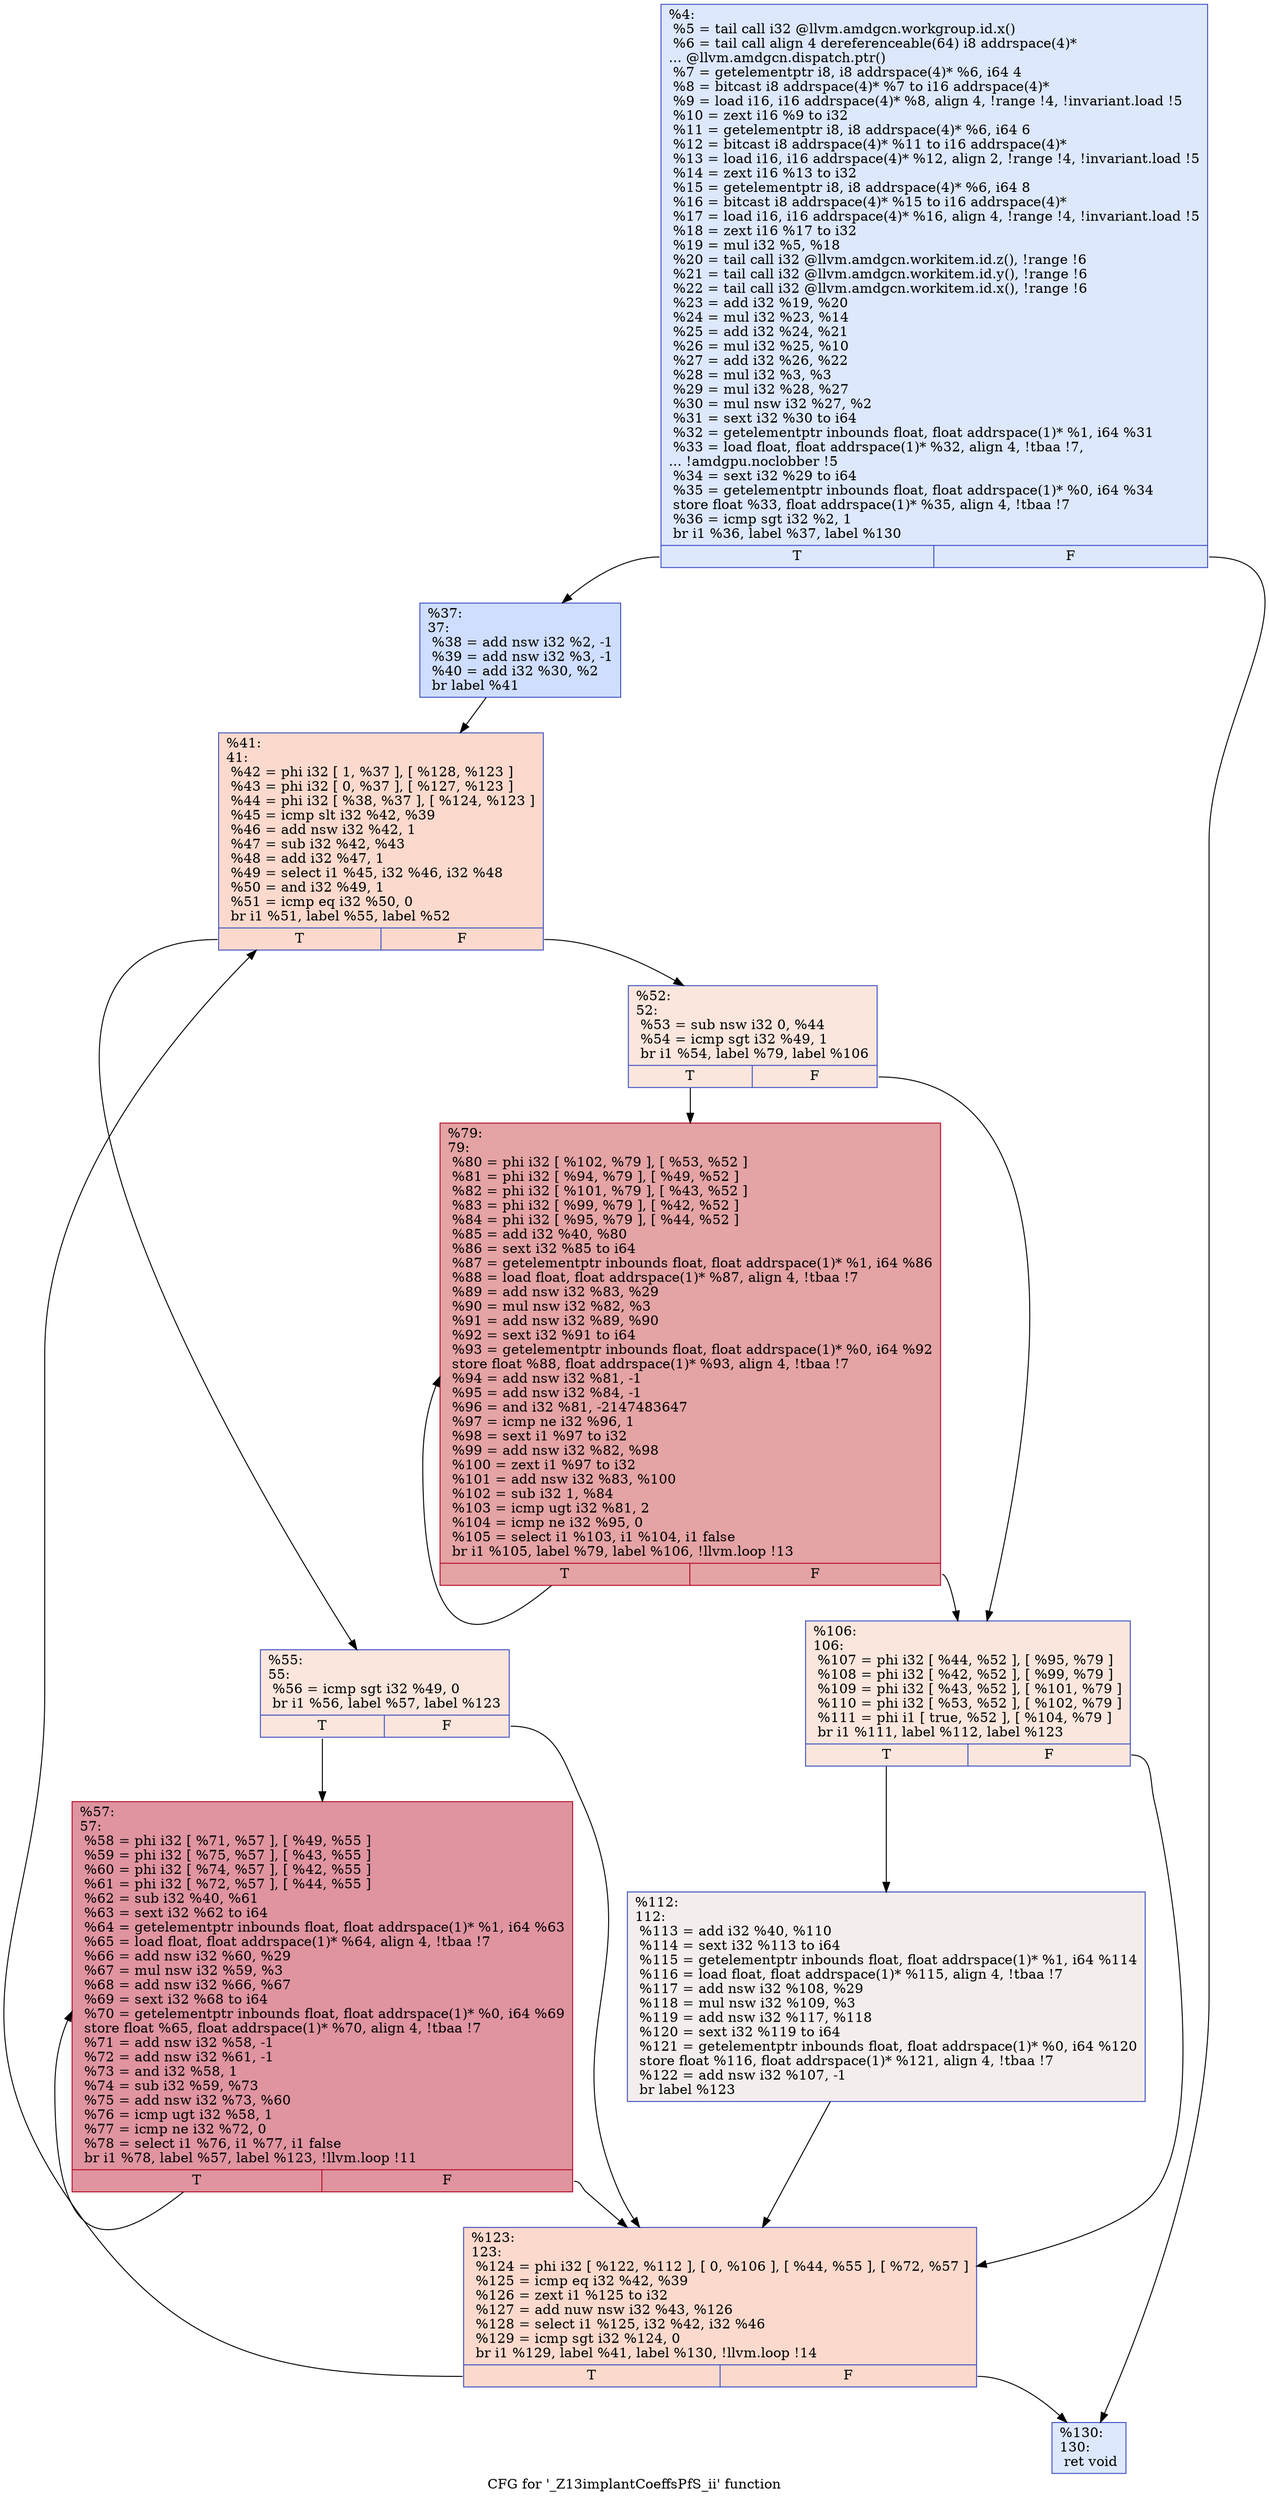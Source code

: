 digraph "CFG for '_Z13implantCoeffsPfS_ii' function" {
	label="CFG for '_Z13implantCoeffsPfS_ii' function";

	Node0x580a4c0 [shape=record,color="#3d50c3ff", style=filled, fillcolor="#b2ccfb70",label="{%4:\l  %5 = tail call i32 @llvm.amdgcn.workgroup.id.x()\l  %6 = tail call align 4 dereferenceable(64) i8 addrspace(4)*\l... @llvm.amdgcn.dispatch.ptr()\l  %7 = getelementptr i8, i8 addrspace(4)* %6, i64 4\l  %8 = bitcast i8 addrspace(4)* %7 to i16 addrspace(4)*\l  %9 = load i16, i16 addrspace(4)* %8, align 4, !range !4, !invariant.load !5\l  %10 = zext i16 %9 to i32\l  %11 = getelementptr i8, i8 addrspace(4)* %6, i64 6\l  %12 = bitcast i8 addrspace(4)* %11 to i16 addrspace(4)*\l  %13 = load i16, i16 addrspace(4)* %12, align 2, !range !4, !invariant.load !5\l  %14 = zext i16 %13 to i32\l  %15 = getelementptr i8, i8 addrspace(4)* %6, i64 8\l  %16 = bitcast i8 addrspace(4)* %15 to i16 addrspace(4)*\l  %17 = load i16, i16 addrspace(4)* %16, align 4, !range !4, !invariant.load !5\l  %18 = zext i16 %17 to i32\l  %19 = mul i32 %5, %18\l  %20 = tail call i32 @llvm.amdgcn.workitem.id.z(), !range !6\l  %21 = tail call i32 @llvm.amdgcn.workitem.id.y(), !range !6\l  %22 = tail call i32 @llvm.amdgcn.workitem.id.x(), !range !6\l  %23 = add i32 %19, %20\l  %24 = mul i32 %23, %14\l  %25 = add i32 %24, %21\l  %26 = mul i32 %25, %10\l  %27 = add i32 %26, %22\l  %28 = mul i32 %3, %3\l  %29 = mul i32 %28, %27\l  %30 = mul nsw i32 %27, %2\l  %31 = sext i32 %30 to i64\l  %32 = getelementptr inbounds float, float addrspace(1)* %1, i64 %31\l  %33 = load float, float addrspace(1)* %32, align 4, !tbaa !7,\l... !amdgpu.noclobber !5\l  %34 = sext i32 %29 to i64\l  %35 = getelementptr inbounds float, float addrspace(1)* %0, i64 %34\l  store float %33, float addrspace(1)* %35, align 4, !tbaa !7\l  %36 = icmp sgt i32 %2, 1\l  br i1 %36, label %37, label %130\l|{<s0>T|<s1>F}}"];
	Node0x580a4c0:s0 -> Node0x580ef80;
	Node0x580a4c0:s1 -> Node0x580f010;
	Node0x580ef80 [shape=record,color="#3d50c3ff", style=filled, fillcolor="#93b5fe70",label="{%37:\l37:                                               \l  %38 = add nsw i32 %2, -1\l  %39 = add nsw i32 %3, -1\l  %40 = add i32 %30, %2\l  br label %41\l}"];
	Node0x580ef80 -> Node0x580f330;
	Node0x580f330 [shape=record,color="#3d50c3ff", style=filled, fillcolor="#f7ac8e70",label="{%41:\l41:                                               \l  %42 = phi i32 [ 1, %37 ], [ %128, %123 ]\l  %43 = phi i32 [ 0, %37 ], [ %127, %123 ]\l  %44 = phi i32 [ %38, %37 ], [ %124, %123 ]\l  %45 = icmp slt i32 %42, %39\l  %46 = add nsw i32 %42, 1\l  %47 = sub i32 %42, %43\l  %48 = add i32 %47, 1\l  %49 = select i1 %45, i32 %46, i32 %48\l  %50 = and i32 %49, 1\l  %51 = icmp eq i32 %50, 0\l  br i1 %51, label %55, label %52\l|{<s0>T|<s1>F}}"];
	Node0x580f330:s0 -> Node0x580fbe0;
	Node0x580f330:s1 -> Node0x580fc70;
	Node0x580fc70 [shape=record,color="#3d50c3ff", style=filled, fillcolor="#f3c7b170",label="{%52:\l52:                                               \l  %53 = sub nsw i32 0, %44\l  %54 = icmp sgt i32 %49, 1\l  br i1 %54, label %79, label %106\l|{<s0>T|<s1>F}}"];
	Node0x580fc70:s0 -> Node0x580fed0;
	Node0x580fc70:s1 -> Node0x580ff20;
	Node0x580fbe0 [shape=record,color="#3d50c3ff", style=filled, fillcolor="#f3c7b170",label="{%55:\l55:                                               \l  %56 = icmp sgt i32 %49, 0\l  br i1 %56, label %57, label %123\l|{<s0>T|<s1>F}}"];
	Node0x580fbe0:s0 -> Node0x58100f0;
	Node0x580fbe0:s1 -> Node0x580f420;
	Node0x58100f0 [shape=record,color="#b70d28ff", style=filled, fillcolor="#b70d2870",label="{%57:\l57:                                               \l  %58 = phi i32 [ %71, %57 ], [ %49, %55 ]\l  %59 = phi i32 [ %75, %57 ], [ %43, %55 ]\l  %60 = phi i32 [ %74, %57 ], [ %42, %55 ]\l  %61 = phi i32 [ %72, %57 ], [ %44, %55 ]\l  %62 = sub i32 %40, %61\l  %63 = sext i32 %62 to i64\l  %64 = getelementptr inbounds float, float addrspace(1)* %1, i64 %63\l  %65 = load float, float addrspace(1)* %64, align 4, !tbaa !7\l  %66 = add nsw i32 %60, %29\l  %67 = mul nsw i32 %59, %3\l  %68 = add nsw i32 %66, %67\l  %69 = sext i32 %68 to i64\l  %70 = getelementptr inbounds float, float addrspace(1)* %0, i64 %69\l  store float %65, float addrspace(1)* %70, align 4, !tbaa !7\l  %71 = add nsw i32 %58, -1\l  %72 = add nsw i32 %61, -1\l  %73 = and i32 %58, 1\l  %74 = sub i32 %59, %73\l  %75 = add nsw i32 %73, %60\l  %76 = icmp ugt i32 %58, 1\l  %77 = icmp ne i32 %72, 0\l  %78 = select i1 %76, i1 %77, i1 false\l  br i1 %78, label %57, label %123, !llvm.loop !11\l|{<s0>T|<s1>F}}"];
	Node0x58100f0:s0 -> Node0x58100f0;
	Node0x58100f0:s1 -> Node0x580f420;
	Node0x580fed0 [shape=record,color="#b70d28ff", style=filled, fillcolor="#c32e3170",label="{%79:\l79:                                               \l  %80 = phi i32 [ %102, %79 ], [ %53, %52 ]\l  %81 = phi i32 [ %94, %79 ], [ %49, %52 ]\l  %82 = phi i32 [ %101, %79 ], [ %43, %52 ]\l  %83 = phi i32 [ %99, %79 ], [ %42, %52 ]\l  %84 = phi i32 [ %95, %79 ], [ %44, %52 ]\l  %85 = add i32 %40, %80\l  %86 = sext i32 %85 to i64\l  %87 = getelementptr inbounds float, float addrspace(1)* %1, i64 %86\l  %88 = load float, float addrspace(1)* %87, align 4, !tbaa !7\l  %89 = add nsw i32 %83, %29\l  %90 = mul nsw i32 %82, %3\l  %91 = add nsw i32 %89, %90\l  %92 = sext i32 %91 to i64\l  %93 = getelementptr inbounds float, float addrspace(1)* %0, i64 %92\l  store float %88, float addrspace(1)* %93, align 4, !tbaa !7\l  %94 = add nsw i32 %81, -1\l  %95 = add nsw i32 %84, -1\l  %96 = and i32 %81, -2147483647\l  %97 = icmp ne i32 %96, 1\l  %98 = sext i1 %97 to i32\l  %99 = add nsw i32 %82, %98\l  %100 = zext i1 %97 to i32\l  %101 = add nsw i32 %83, %100\l  %102 = sub i32 1, %84\l  %103 = icmp ugt i32 %81, 2\l  %104 = icmp ne i32 %95, 0\l  %105 = select i1 %103, i1 %104, i1 false\l  br i1 %105, label %79, label %106, !llvm.loop !13\l|{<s0>T|<s1>F}}"];
	Node0x580fed0:s0 -> Node0x580fed0;
	Node0x580fed0:s1 -> Node0x580ff20;
	Node0x580ff20 [shape=record,color="#3d50c3ff", style=filled, fillcolor="#f3c7b170",label="{%106:\l106:                                              \l  %107 = phi i32 [ %44, %52 ], [ %95, %79 ]\l  %108 = phi i32 [ %42, %52 ], [ %99, %79 ]\l  %109 = phi i32 [ %43, %52 ], [ %101, %79 ]\l  %110 = phi i32 [ %53, %52 ], [ %102, %79 ]\l  %111 = phi i1 [ true, %52 ], [ %104, %79 ]\l  br i1 %111, label %112, label %123\l|{<s0>T|<s1>F}}"];
	Node0x580ff20:s0 -> Node0x58128c0;
	Node0x580ff20:s1 -> Node0x580f420;
	Node0x58128c0 [shape=record,color="#3d50c3ff", style=filled, fillcolor="#e3d9d370",label="{%112:\l112:                                              \l  %113 = add i32 %40, %110\l  %114 = sext i32 %113 to i64\l  %115 = getelementptr inbounds float, float addrspace(1)* %1, i64 %114\l  %116 = load float, float addrspace(1)* %115, align 4, !tbaa !7\l  %117 = add nsw i32 %108, %29\l  %118 = mul nsw i32 %109, %3\l  %119 = add nsw i32 %117, %118\l  %120 = sext i32 %119 to i64\l  %121 = getelementptr inbounds float, float addrspace(1)* %0, i64 %120\l  store float %116, float addrspace(1)* %121, align 4, !tbaa !7\l  %122 = add nsw i32 %107, -1\l  br label %123\l}"];
	Node0x58128c0 -> Node0x580f420;
	Node0x580f420 [shape=record,color="#3d50c3ff", style=filled, fillcolor="#f7ac8e70",label="{%123:\l123:                                              \l  %124 = phi i32 [ %122, %112 ], [ 0, %106 ], [ %44, %55 ], [ %72, %57 ]\l  %125 = icmp eq i32 %42, %39\l  %126 = zext i1 %125 to i32\l  %127 = add nuw nsw i32 %43, %126\l  %128 = select i1 %125, i32 %42, i32 %46\l  %129 = icmp sgt i32 %124, 0\l  br i1 %129, label %41, label %130, !llvm.loop !14\l|{<s0>T|<s1>F}}"];
	Node0x580f420:s0 -> Node0x580f330;
	Node0x580f420:s1 -> Node0x580f010;
	Node0x580f010 [shape=record,color="#3d50c3ff", style=filled, fillcolor="#b2ccfb70",label="{%130:\l130:                                              \l  ret void\l}"];
}
